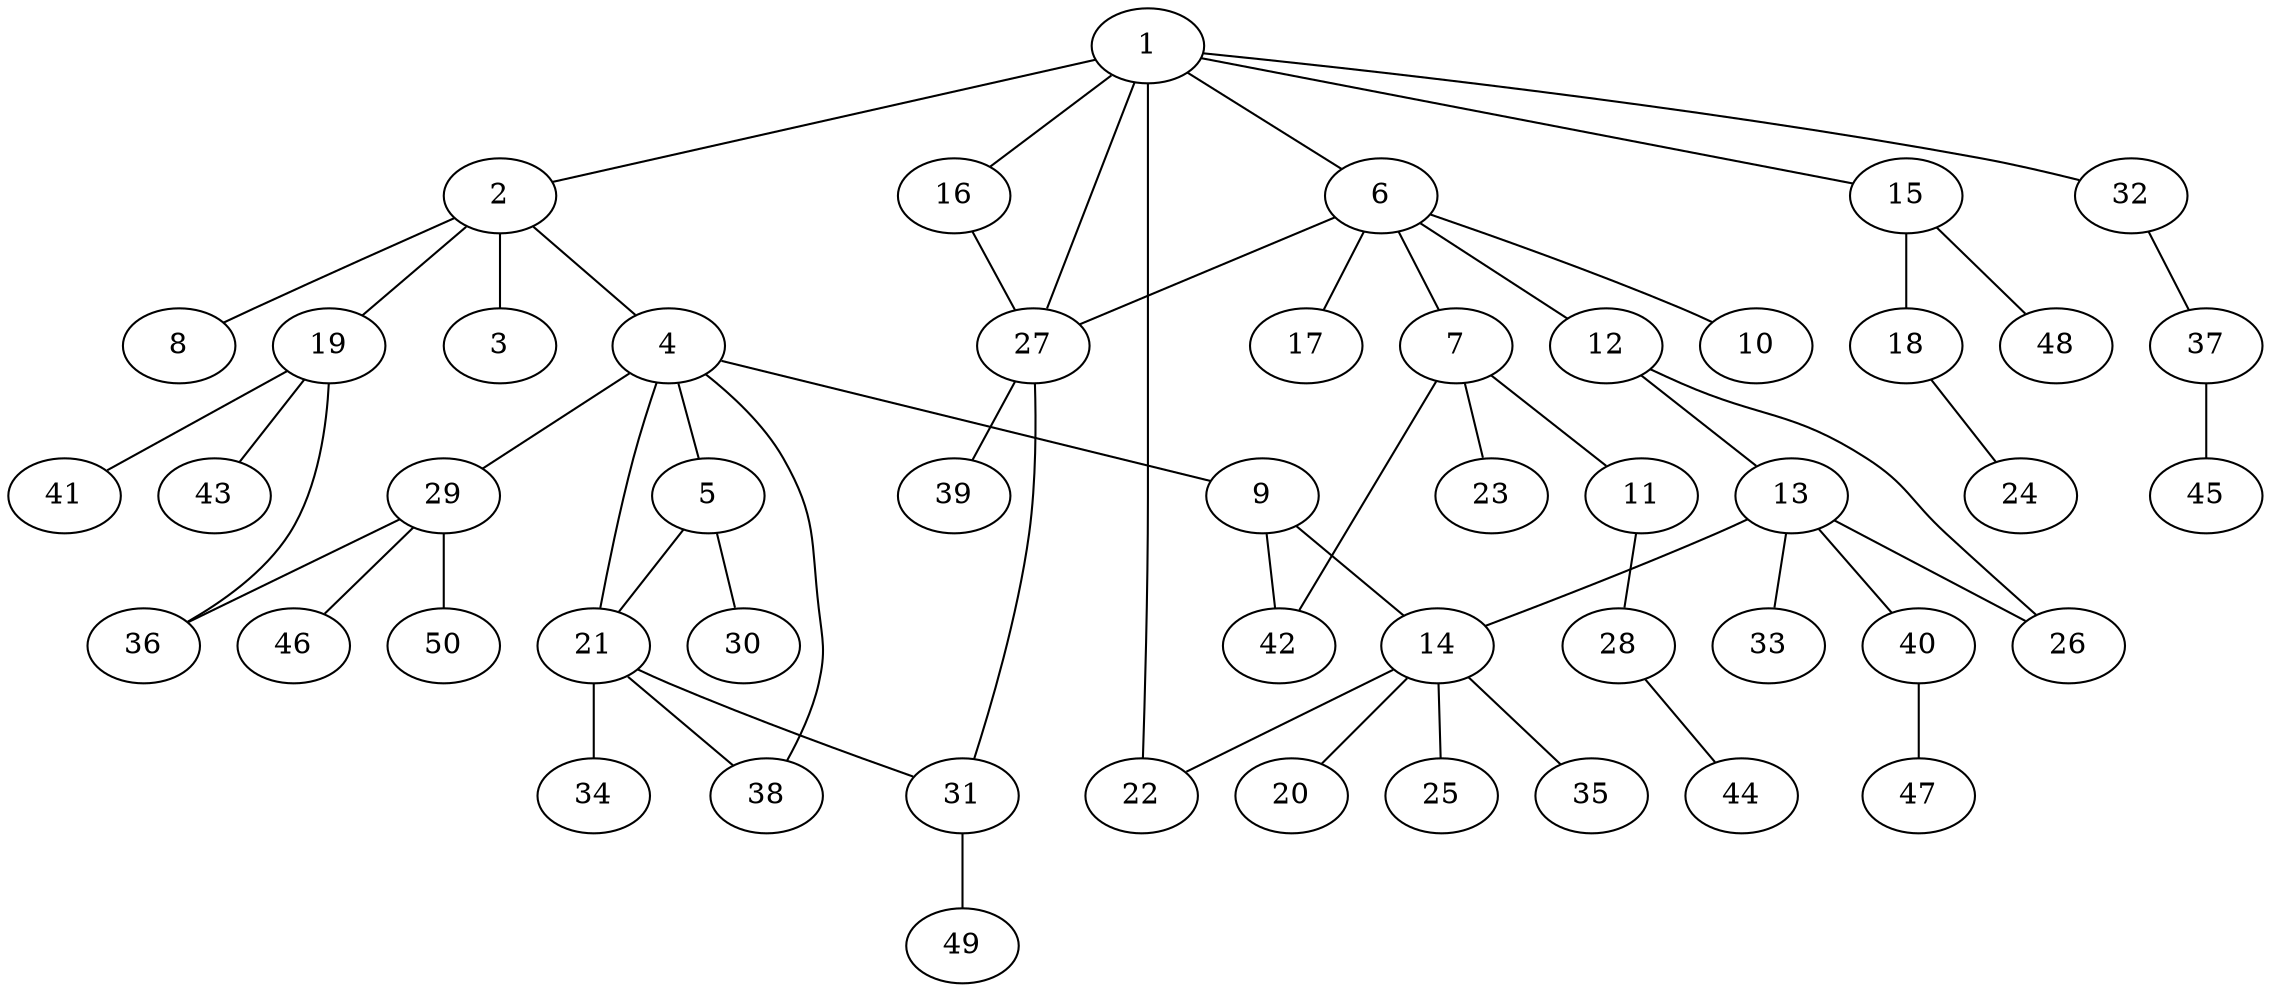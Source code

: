 graph graphname {1--2
1--6
1--15
1--16
1--22
1--27
1--32
2--3
2--4
2--8
2--19
4--5
4--9
4--21
4--29
4--38
5--21
5--30
6--7
6--10
6--12
6--17
6--27
7--11
7--23
7--42
9--14
9--42
11--28
12--13
12--26
13--14
13--26
13--33
13--40
14--20
14--22
14--25
14--35
15--18
15--48
16--27
18--24
19--36
19--41
19--43
21--31
21--34
21--38
27--31
27--39
28--44
29--36
29--46
29--50
31--49
32--37
37--45
40--47
}